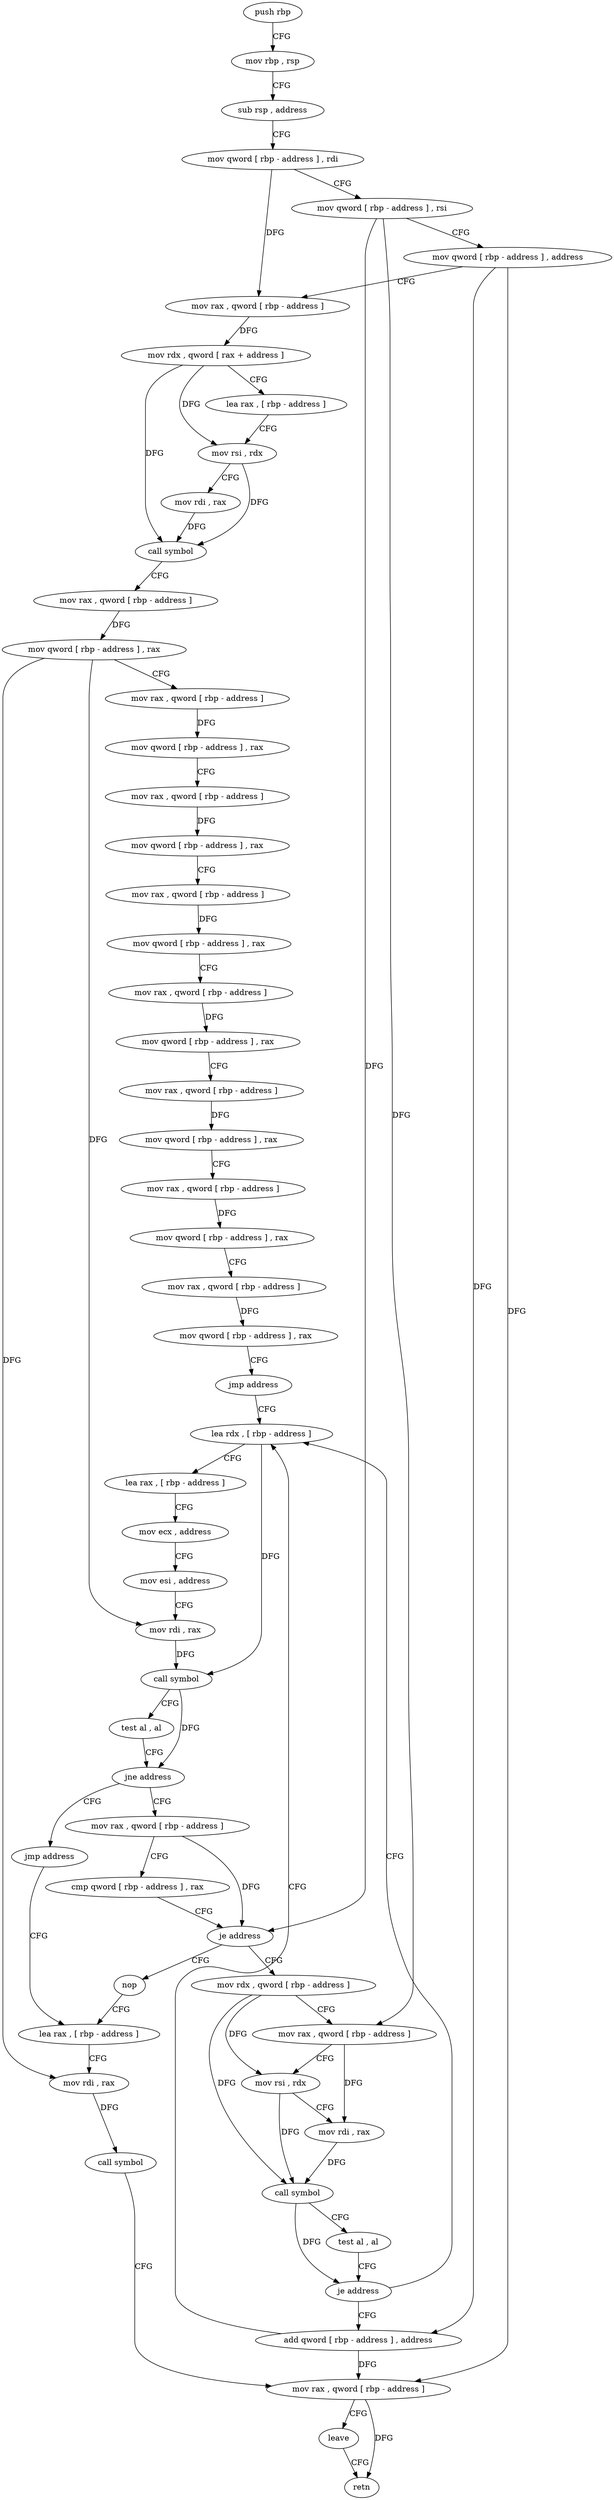 digraph "func" {
"92032" [label = "push rbp" ]
"92033" [label = "mov rbp , rsp" ]
"92036" [label = "sub rsp , address" ]
"92043" [label = "mov qword [ rbp - address ] , rdi" ]
"92047" [label = "mov qword [ rbp - address ] , rsi" ]
"92051" [label = "mov qword [ rbp - address ] , address" ]
"92059" [label = "mov rax , qword [ rbp - address ]" ]
"92063" [label = "mov rdx , qword [ rax + address ]" ]
"92067" [label = "lea rax , [ rbp - address ]" ]
"92074" [label = "mov rsi , rdx" ]
"92077" [label = "mov rdi , rax" ]
"92080" [label = "call symbol" ]
"92085" [label = "mov rax , qword [ rbp - address ]" ]
"92092" [label = "mov qword [ rbp - address ] , rax" ]
"92096" [label = "mov rax , qword [ rbp - address ]" ]
"92103" [label = "mov qword [ rbp - address ] , rax" ]
"92107" [label = "mov rax , qword [ rbp - address ]" ]
"92114" [label = "mov qword [ rbp - address ] , rax" ]
"92118" [label = "mov rax , qword [ rbp - address ]" ]
"92125" [label = "mov qword [ rbp - address ] , rax" ]
"92129" [label = "mov rax , qword [ rbp - address ]" ]
"92136" [label = "mov qword [ rbp - address ] , rax" ]
"92140" [label = "mov rax , qword [ rbp - address ]" ]
"92147" [label = "mov qword [ rbp - address ] , rax" ]
"92151" [label = "mov rax , qword [ rbp - address ]" ]
"92155" [label = "mov qword [ rbp - address ] , rax" ]
"92159" [label = "mov rax , qword [ rbp - address ]" ]
"92163" [label = "mov qword [ rbp - address ] , rax" ]
"92167" [label = "jmp address" ]
"92207" [label = "lea rdx , [ rbp - address ]" ]
"92211" [label = "lea rax , [ rbp - address ]" ]
"92215" [label = "mov ecx , address" ]
"92220" [label = "mov esi , address" ]
"92225" [label = "mov rdi , rax" ]
"92228" [label = "call symbol" ]
"92233" [label = "test al , al" ]
"92235" [label = "jne address" ]
"92169" [label = "mov rax , qword [ rbp - address ]" ]
"92237" [label = "jmp address" ]
"92173" [label = "cmp qword [ rbp - address ] , rax" ]
"92177" [label = "je address" ]
"92239" [label = "nop" ]
"92179" [label = "mov rdx , qword [ rbp - address ]" ]
"92240" [label = "lea rax , [ rbp - address ]" ]
"92183" [label = "mov rax , qword [ rbp - address ]" ]
"92187" [label = "mov rsi , rdx" ]
"92190" [label = "mov rdi , rax" ]
"92193" [label = "call symbol" ]
"92198" [label = "test al , al" ]
"92200" [label = "je address" ]
"92202" [label = "add qword [ rbp - address ] , address" ]
"92244" [label = "mov rdi , rax" ]
"92247" [label = "call symbol" ]
"92252" [label = "mov rax , qword [ rbp - address ]" ]
"92256" [label = "leave" ]
"92257" [label = "retn" ]
"92032" -> "92033" [ label = "CFG" ]
"92033" -> "92036" [ label = "CFG" ]
"92036" -> "92043" [ label = "CFG" ]
"92043" -> "92047" [ label = "CFG" ]
"92043" -> "92059" [ label = "DFG" ]
"92047" -> "92051" [ label = "CFG" ]
"92047" -> "92177" [ label = "DFG" ]
"92047" -> "92183" [ label = "DFG" ]
"92051" -> "92059" [ label = "CFG" ]
"92051" -> "92252" [ label = "DFG" ]
"92051" -> "92202" [ label = "DFG" ]
"92059" -> "92063" [ label = "DFG" ]
"92063" -> "92067" [ label = "CFG" ]
"92063" -> "92074" [ label = "DFG" ]
"92063" -> "92080" [ label = "DFG" ]
"92067" -> "92074" [ label = "CFG" ]
"92074" -> "92077" [ label = "CFG" ]
"92074" -> "92080" [ label = "DFG" ]
"92077" -> "92080" [ label = "DFG" ]
"92080" -> "92085" [ label = "CFG" ]
"92085" -> "92092" [ label = "DFG" ]
"92092" -> "92096" [ label = "CFG" ]
"92092" -> "92225" [ label = "DFG" ]
"92092" -> "92244" [ label = "DFG" ]
"92096" -> "92103" [ label = "DFG" ]
"92103" -> "92107" [ label = "CFG" ]
"92107" -> "92114" [ label = "DFG" ]
"92114" -> "92118" [ label = "CFG" ]
"92118" -> "92125" [ label = "DFG" ]
"92125" -> "92129" [ label = "CFG" ]
"92129" -> "92136" [ label = "DFG" ]
"92136" -> "92140" [ label = "CFG" ]
"92140" -> "92147" [ label = "DFG" ]
"92147" -> "92151" [ label = "CFG" ]
"92151" -> "92155" [ label = "DFG" ]
"92155" -> "92159" [ label = "CFG" ]
"92159" -> "92163" [ label = "DFG" ]
"92163" -> "92167" [ label = "CFG" ]
"92167" -> "92207" [ label = "CFG" ]
"92207" -> "92211" [ label = "CFG" ]
"92207" -> "92228" [ label = "DFG" ]
"92211" -> "92215" [ label = "CFG" ]
"92215" -> "92220" [ label = "CFG" ]
"92220" -> "92225" [ label = "CFG" ]
"92225" -> "92228" [ label = "DFG" ]
"92228" -> "92233" [ label = "CFG" ]
"92228" -> "92235" [ label = "DFG" ]
"92233" -> "92235" [ label = "CFG" ]
"92235" -> "92169" [ label = "CFG" ]
"92235" -> "92237" [ label = "CFG" ]
"92169" -> "92173" [ label = "CFG" ]
"92169" -> "92177" [ label = "DFG" ]
"92237" -> "92240" [ label = "CFG" ]
"92173" -> "92177" [ label = "CFG" ]
"92177" -> "92239" [ label = "CFG" ]
"92177" -> "92179" [ label = "CFG" ]
"92239" -> "92240" [ label = "CFG" ]
"92179" -> "92183" [ label = "CFG" ]
"92179" -> "92187" [ label = "DFG" ]
"92179" -> "92193" [ label = "DFG" ]
"92240" -> "92244" [ label = "CFG" ]
"92183" -> "92187" [ label = "CFG" ]
"92183" -> "92190" [ label = "DFG" ]
"92187" -> "92190" [ label = "CFG" ]
"92187" -> "92193" [ label = "DFG" ]
"92190" -> "92193" [ label = "DFG" ]
"92193" -> "92198" [ label = "CFG" ]
"92193" -> "92200" [ label = "DFG" ]
"92198" -> "92200" [ label = "CFG" ]
"92200" -> "92207" [ label = "CFG" ]
"92200" -> "92202" [ label = "CFG" ]
"92202" -> "92207" [ label = "CFG" ]
"92202" -> "92252" [ label = "DFG" ]
"92244" -> "92247" [ label = "DFG" ]
"92247" -> "92252" [ label = "CFG" ]
"92252" -> "92256" [ label = "CFG" ]
"92252" -> "92257" [ label = "DFG" ]
"92256" -> "92257" [ label = "CFG" ]
}
